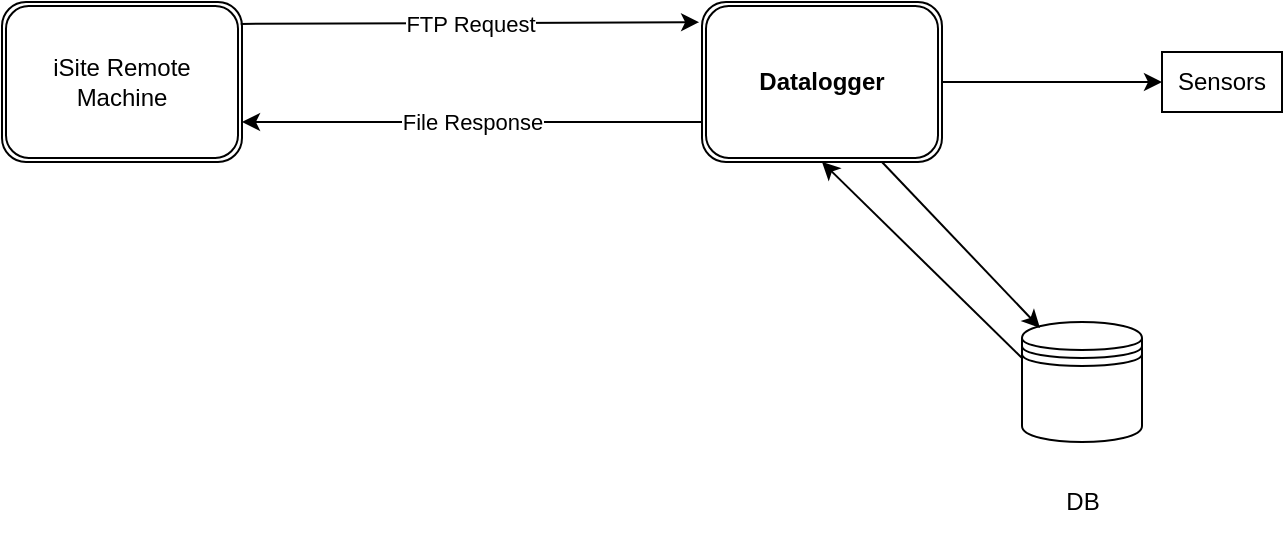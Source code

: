 <mxfile>
    <diagram id="TKS4wEM9Ur7Q1tv_GO6l" name="Page-1">
        <mxGraphModel dx="1336" dy="639" grid="1" gridSize="10" guides="1" tooltips="1" connect="1" arrows="1" fold="1" page="1" pageScale="1" pageWidth="1100" pageHeight="850" math="0" shadow="0">
            <root>
                <mxCell id="0"/>
                <mxCell id="1" parent="0"/>
                <mxCell id="7" value="&lt;b&gt;Datalogger&lt;/b&gt;" style="shape=ext;double=1;rounded=1;whiteSpace=wrap;html=1;" vertex="1" parent="1">
                    <mxGeometry x="520" y="250" width="120" height="80" as="geometry"/>
                </mxCell>
                <mxCell id="9" value="" style="endArrow=classic;html=1;exitX=1;exitY=0.5;exitDx=0;exitDy=0;" edge="1" parent="1" source="7" target="10">
                    <mxGeometry width="50" height="50" relative="1" as="geometry">
                        <mxPoint x="550" y="390" as="sourcePoint"/>
                        <mxPoint x="710" y="290" as="targetPoint"/>
                    </mxGeometry>
                </mxCell>
                <mxCell id="10" value="Sensors" style="rounded=0;whiteSpace=wrap;html=1;" vertex="1" parent="1">
                    <mxGeometry x="750" y="275" width="60" height="30" as="geometry"/>
                </mxCell>
                <mxCell id="14" value="iSite Remote Machine" style="shape=ext;double=1;rounded=1;whiteSpace=wrap;html=1;" vertex="1" parent="1">
                    <mxGeometry x="170" y="250" width="120" height="80" as="geometry"/>
                </mxCell>
                <mxCell id="16" value="" style="endArrow=classic;html=1;exitX=0.995;exitY=0.137;exitDx=0;exitDy=0;exitPerimeter=0;entryX=-0.012;entryY=0.126;entryDx=0;entryDy=0;entryPerimeter=0;" edge="1" parent="1" source="14" target="7">
                    <mxGeometry relative="1" as="geometry">
                        <mxPoint x="330" y="260" as="sourcePoint"/>
                        <mxPoint x="430" y="260" as="targetPoint"/>
                    </mxGeometry>
                </mxCell>
                <mxCell id="17" value="FTP Request" style="edgeLabel;resizable=0;html=1;align=center;verticalAlign=middle;" connectable="0" vertex="1" parent="16">
                    <mxGeometry relative="1" as="geometry"/>
                </mxCell>
                <mxCell id="18" value="" style="endArrow=classic;html=1;exitX=0;exitY=0.75;exitDx=0;exitDy=0;entryX=1;entryY=0.75;entryDx=0;entryDy=0;" edge="1" parent="1" source="7" target="14">
                    <mxGeometry relative="1" as="geometry">
                        <mxPoint x="299.4" y="400.88" as="sourcePoint"/>
                        <mxPoint x="528.56" y="400.0" as="targetPoint"/>
                    </mxGeometry>
                </mxCell>
                <mxCell id="19" value="File Response" style="edgeLabel;resizable=0;html=1;align=center;verticalAlign=middle;" connectable="0" vertex="1" parent="18">
                    <mxGeometry relative="1" as="geometry"/>
                </mxCell>
                <mxCell id="20" value="" style="shape=datastore;whiteSpace=wrap;html=1;" vertex="1" parent="1">
                    <mxGeometry x="680" y="410" width="60" height="60" as="geometry"/>
                </mxCell>
                <mxCell id="21" value="DB" style="text;html=1;align=center;verticalAlign=middle;resizable=0;points=[];autosize=1;strokeColor=none;fillColor=none;" vertex="1" parent="1">
                    <mxGeometry x="690" y="485" width="40" height="30" as="geometry"/>
                </mxCell>
                <mxCell id="22" value="" style="endArrow=classic;html=1;exitX=0.75;exitY=1;exitDx=0;exitDy=0;entryX=0.15;entryY=0.05;entryDx=0;entryDy=0;entryPerimeter=0;" edge="1" parent="1" source="7" target="20">
                    <mxGeometry width="50" height="50" relative="1" as="geometry">
                        <mxPoint x="650.0" y="300" as="sourcePoint"/>
                        <mxPoint x="760" y="300" as="targetPoint"/>
                    </mxGeometry>
                </mxCell>
                <mxCell id="23" value="" style="endArrow=classic;html=1;exitX=0;exitY=0.3;exitDx=0;exitDy=0;entryX=0.5;entryY=1;entryDx=0;entryDy=0;" edge="1" parent="1" source="20" target="7">
                    <mxGeometry width="50" height="50" relative="1" as="geometry">
                        <mxPoint x="620.0" y="340" as="sourcePoint"/>
                        <mxPoint x="590" y="400" as="targetPoint"/>
                    </mxGeometry>
                </mxCell>
            </root>
        </mxGraphModel>
    </diagram>
</mxfile>